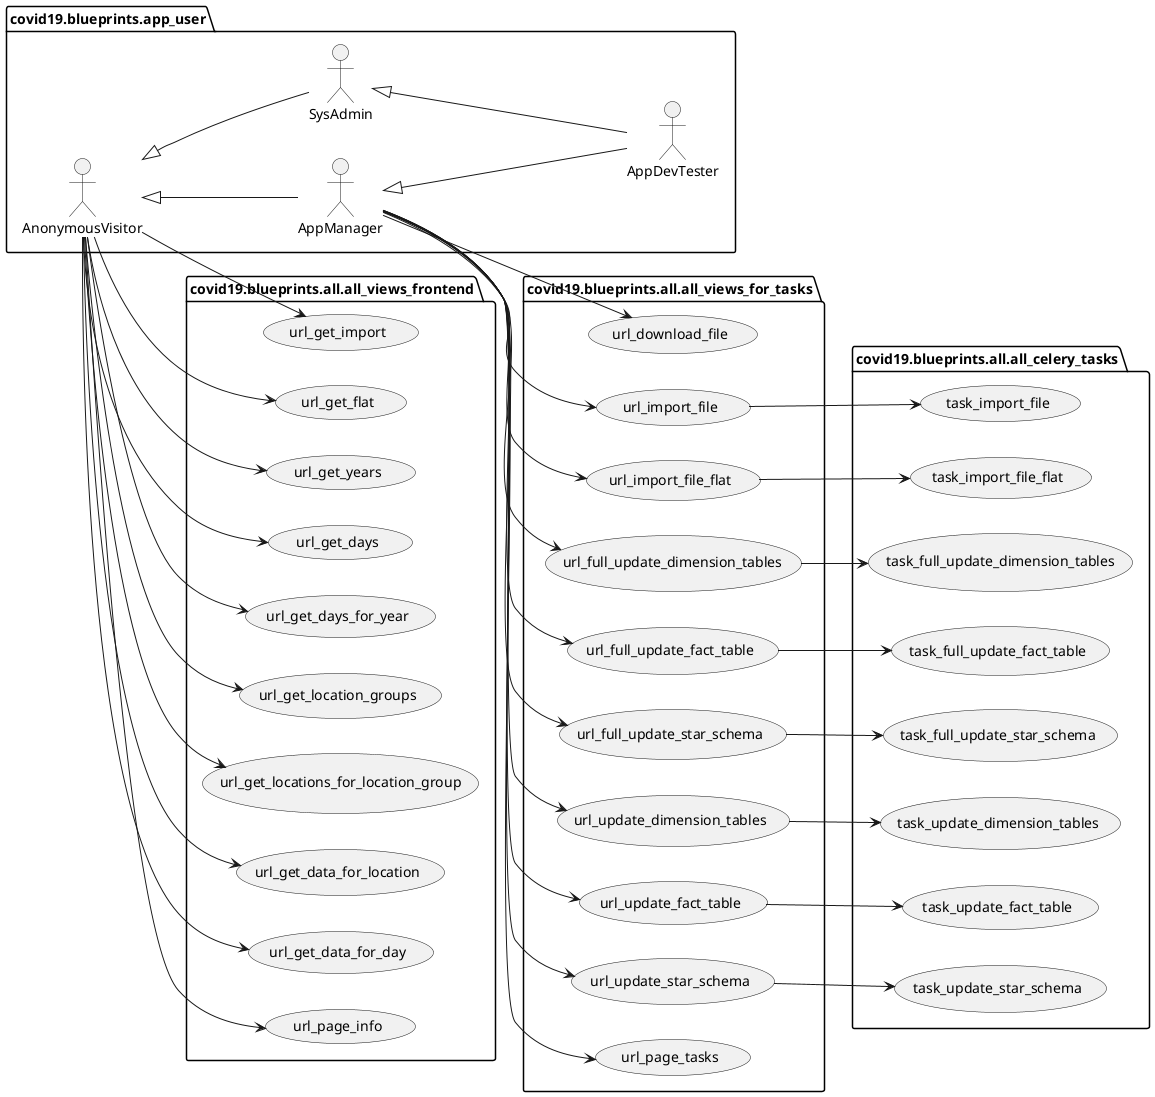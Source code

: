 @startuml
left to right direction
package covid19.blueprints.app_user {
	actor AnonymousVisitor as vu
	actor AppManager as au
	actor SysAdmin as su
	actor AppDevTester as du
}
package covid19.blueprints.app_user {
	vu <|-- au
	vu <|-- su
	su <|-- du
	au <|-- du
}
package covid19.blueprints.all.all_views_frontend {
	usecase url_get_import as UC30
	usecase url_get_flat as UC31
	usecase url_get_years as UC40
	usecase url_get_days as UC41
	usecase url_get_days_for_year as UC42
	usecase url_get_location_groups as UC43
	usecase url_get_locations_for_location_group as UC44
	usecase url_get_data_for_location as UC45
	usecase url_get_data_for_day as UC46
    usecase url_page_info as UC80
}
vu --> UC30
vu --> UC31
vu --> UC40
vu --> UC41
vu --> UC42
vu --> UC43
vu --> UC44
vu --> UC45
vu --> UC46
vu --> UC80
package covid19.blueprints.all.all_views_for_tasks {
	usecase url_download_file as UC1
	usecase url_import_file as UC2
	usecase url_import_file_flat as UC3
	usecase url_full_update_dimension_tables as UC10
	usecase url_full_update_fact_table as UC11
	usecase url_full_update_star_schema as UC12
	usecase url_update_dimension_tables as UC20
	usecase url_update_fact_table as UC21
	usecase url_update_star_schema as UC22
    usecase url_page_tasks as UC81
}
au --> UC1
au --> UC2
au --> UC3
au --> UC10
au --> UC11
au --> UC12
au --> UC20
au --> UC21
au --> UC22
au --> UC81
package covid19.blueprints.all.all_celery_tasks {
	usecase task_import_file as UC102
	usecase task_import_file_flat as UC103
	usecase task_full_update_dimension_tables as UC110
	usecase task_full_update_fact_table as UC111
	usecase task_full_update_star_schema as UC112
	usecase task_update_dimension_tables as UC120
	usecase task_update_fact_table as UC121
	usecase task_update_star_schema as UC122
}
UC2 --> UC102
UC3 --> UC103
UC10 --> UC110
UC11 --> UC111
UC12 --> UC112
UC20 --> UC120
UC21 --> UC121
UC22 --> UC122
@enduml
